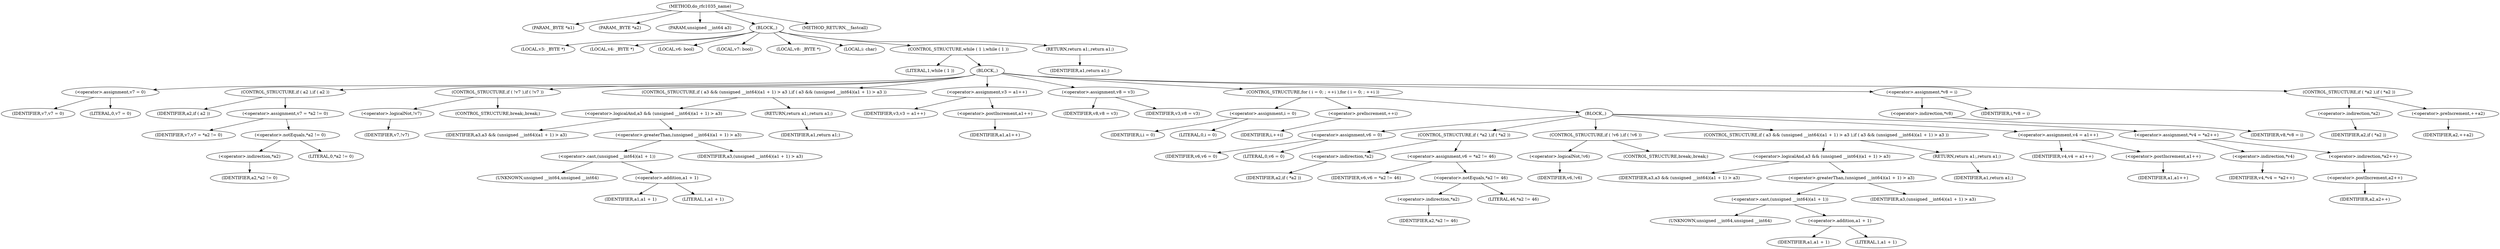 digraph do_rfc1035_name {  
"1000107" [label = "(METHOD,do_rfc1035_name)" ]
"1000108" [label = "(PARAM,_BYTE *a1)" ]
"1000109" [label = "(PARAM,_BYTE *a2)" ]
"1000110" [label = "(PARAM,unsigned __int64 a3)" ]
"1000111" [label = "(BLOCK,,)" ]
"1000112" [label = "(LOCAL,v3: _BYTE *)" ]
"1000113" [label = "(LOCAL,v4: _BYTE *)" ]
"1000114" [label = "(LOCAL,v6: bool)" ]
"1000115" [label = "(LOCAL,v7: bool)" ]
"1000116" [label = "(LOCAL,v8: _BYTE *)" ]
"1000117" [label = "(LOCAL,i: char)" ]
"1000118" [label = "(CONTROL_STRUCTURE,while ( 1 ),while ( 1 ))" ]
"1000119" [label = "(LITERAL,1,while ( 1 ))" ]
"1000120" [label = "(BLOCK,,)" ]
"1000121" [label = "(<operator>.assignment,v7 = 0)" ]
"1000122" [label = "(IDENTIFIER,v7,v7 = 0)" ]
"1000123" [label = "(LITERAL,0,v7 = 0)" ]
"1000124" [label = "(CONTROL_STRUCTURE,if ( a2 ),if ( a2 ))" ]
"1000125" [label = "(IDENTIFIER,a2,if ( a2 ))" ]
"1000126" [label = "(<operator>.assignment,v7 = *a2 != 0)" ]
"1000127" [label = "(IDENTIFIER,v7,v7 = *a2 != 0)" ]
"1000128" [label = "(<operator>.notEquals,*a2 != 0)" ]
"1000129" [label = "(<operator>.indirection,*a2)" ]
"1000130" [label = "(IDENTIFIER,a2,*a2 != 0)" ]
"1000131" [label = "(LITERAL,0,*a2 != 0)" ]
"1000132" [label = "(CONTROL_STRUCTURE,if ( !v7 ),if ( !v7 ))" ]
"1000133" [label = "(<operator>.logicalNot,!v7)" ]
"1000134" [label = "(IDENTIFIER,v7,!v7)" ]
"1000135" [label = "(CONTROL_STRUCTURE,break;,break;)" ]
"1000136" [label = "(CONTROL_STRUCTURE,if ( a3 && (unsigned __int64)(a1 + 1) > a3 ),if ( a3 && (unsigned __int64)(a1 + 1) > a3 ))" ]
"1000137" [label = "(<operator>.logicalAnd,a3 && (unsigned __int64)(a1 + 1) > a3)" ]
"1000138" [label = "(IDENTIFIER,a3,a3 && (unsigned __int64)(a1 + 1) > a3)" ]
"1000139" [label = "(<operator>.greaterThan,(unsigned __int64)(a1 + 1) > a3)" ]
"1000140" [label = "(<operator>.cast,(unsigned __int64)(a1 + 1))" ]
"1000141" [label = "(UNKNOWN,unsigned __int64,unsigned __int64)" ]
"1000142" [label = "(<operator>.addition,a1 + 1)" ]
"1000143" [label = "(IDENTIFIER,a1,a1 + 1)" ]
"1000144" [label = "(LITERAL,1,a1 + 1)" ]
"1000145" [label = "(IDENTIFIER,a3,(unsigned __int64)(a1 + 1) > a3)" ]
"1000146" [label = "(RETURN,return a1;,return a1;)" ]
"1000147" [label = "(IDENTIFIER,a1,return a1;)" ]
"1000148" [label = "(<operator>.assignment,v3 = a1++)" ]
"1000149" [label = "(IDENTIFIER,v3,v3 = a1++)" ]
"1000150" [label = "(<operator>.postIncrement,a1++)" ]
"1000151" [label = "(IDENTIFIER,a1,a1++)" ]
"1000152" [label = "(<operator>.assignment,v8 = v3)" ]
"1000153" [label = "(IDENTIFIER,v8,v8 = v3)" ]
"1000154" [label = "(IDENTIFIER,v3,v8 = v3)" ]
"1000155" [label = "(CONTROL_STRUCTURE,for ( i = 0; ; ++i ),for ( i = 0; ; ++i ))" ]
"1000156" [label = "(<operator>.assignment,i = 0)" ]
"1000157" [label = "(IDENTIFIER,i,i = 0)" ]
"1000158" [label = "(LITERAL,0,i = 0)" ]
"1000159" [label = "(<operator>.preIncrement,++i)" ]
"1000160" [label = "(IDENTIFIER,i,++i)" ]
"1000161" [label = "(BLOCK,,)" ]
"1000162" [label = "(<operator>.assignment,v6 = 0)" ]
"1000163" [label = "(IDENTIFIER,v6,v6 = 0)" ]
"1000164" [label = "(LITERAL,0,v6 = 0)" ]
"1000165" [label = "(CONTROL_STRUCTURE,if ( *a2 ),if ( *a2 ))" ]
"1000166" [label = "(<operator>.indirection,*a2)" ]
"1000167" [label = "(IDENTIFIER,a2,if ( *a2 ))" ]
"1000168" [label = "(<operator>.assignment,v6 = *a2 != 46)" ]
"1000169" [label = "(IDENTIFIER,v6,v6 = *a2 != 46)" ]
"1000170" [label = "(<operator>.notEquals,*a2 != 46)" ]
"1000171" [label = "(<operator>.indirection,*a2)" ]
"1000172" [label = "(IDENTIFIER,a2,*a2 != 46)" ]
"1000173" [label = "(LITERAL,46,*a2 != 46)" ]
"1000174" [label = "(CONTROL_STRUCTURE,if ( !v6 ),if ( !v6 ))" ]
"1000175" [label = "(<operator>.logicalNot,!v6)" ]
"1000176" [label = "(IDENTIFIER,v6,!v6)" ]
"1000177" [label = "(CONTROL_STRUCTURE,break;,break;)" ]
"1000178" [label = "(CONTROL_STRUCTURE,if ( a3 && (unsigned __int64)(a1 + 1) > a3 ),if ( a3 && (unsigned __int64)(a1 + 1) > a3 ))" ]
"1000179" [label = "(<operator>.logicalAnd,a3 && (unsigned __int64)(a1 + 1) > a3)" ]
"1000180" [label = "(IDENTIFIER,a3,a3 && (unsigned __int64)(a1 + 1) > a3)" ]
"1000181" [label = "(<operator>.greaterThan,(unsigned __int64)(a1 + 1) > a3)" ]
"1000182" [label = "(<operator>.cast,(unsigned __int64)(a1 + 1))" ]
"1000183" [label = "(UNKNOWN,unsigned __int64,unsigned __int64)" ]
"1000184" [label = "(<operator>.addition,a1 + 1)" ]
"1000185" [label = "(IDENTIFIER,a1,a1 + 1)" ]
"1000186" [label = "(LITERAL,1,a1 + 1)" ]
"1000187" [label = "(IDENTIFIER,a3,(unsigned __int64)(a1 + 1) > a3)" ]
"1000188" [label = "(RETURN,return a1;,return a1;)" ]
"1000189" [label = "(IDENTIFIER,a1,return a1;)" ]
"1000190" [label = "(<operator>.assignment,v4 = a1++)" ]
"1000191" [label = "(IDENTIFIER,v4,v4 = a1++)" ]
"1000192" [label = "(<operator>.postIncrement,a1++)" ]
"1000193" [label = "(IDENTIFIER,a1,a1++)" ]
"1000194" [label = "(<operator>.assignment,*v4 = *a2++)" ]
"1000195" [label = "(<operator>.indirection,*v4)" ]
"1000196" [label = "(IDENTIFIER,v4,*v4 = *a2++)" ]
"1000197" [label = "(<operator>.indirection,*a2++)" ]
"1000198" [label = "(<operator>.postIncrement,a2++)" ]
"1000199" [label = "(IDENTIFIER,a2,a2++)" ]
"1000200" [label = "(<operator>.assignment,*v8 = i)" ]
"1000201" [label = "(<operator>.indirection,*v8)" ]
"1000202" [label = "(IDENTIFIER,v8,*v8 = i)" ]
"1000203" [label = "(IDENTIFIER,i,*v8 = i)" ]
"1000204" [label = "(CONTROL_STRUCTURE,if ( *a2 ),if ( *a2 ))" ]
"1000205" [label = "(<operator>.indirection,*a2)" ]
"1000206" [label = "(IDENTIFIER,a2,if ( *a2 ))" ]
"1000207" [label = "(<operator>.preIncrement,++a2)" ]
"1000208" [label = "(IDENTIFIER,a2,++a2)" ]
"1000209" [label = "(RETURN,return a1;,return a1;)" ]
"1000210" [label = "(IDENTIFIER,a1,return a1;)" ]
"1000211" [label = "(METHOD_RETURN,__fastcall)" ]
  "1000107" -> "1000108" 
  "1000107" -> "1000109" 
  "1000107" -> "1000110" 
  "1000107" -> "1000111" 
  "1000107" -> "1000211" 
  "1000111" -> "1000112" 
  "1000111" -> "1000113" 
  "1000111" -> "1000114" 
  "1000111" -> "1000115" 
  "1000111" -> "1000116" 
  "1000111" -> "1000117" 
  "1000111" -> "1000118" 
  "1000111" -> "1000209" 
  "1000118" -> "1000119" 
  "1000118" -> "1000120" 
  "1000120" -> "1000121" 
  "1000120" -> "1000124" 
  "1000120" -> "1000132" 
  "1000120" -> "1000136" 
  "1000120" -> "1000148" 
  "1000120" -> "1000152" 
  "1000120" -> "1000155" 
  "1000120" -> "1000200" 
  "1000120" -> "1000204" 
  "1000121" -> "1000122" 
  "1000121" -> "1000123" 
  "1000124" -> "1000125" 
  "1000124" -> "1000126" 
  "1000126" -> "1000127" 
  "1000126" -> "1000128" 
  "1000128" -> "1000129" 
  "1000128" -> "1000131" 
  "1000129" -> "1000130" 
  "1000132" -> "1000133" 
  "1000132" -> "1000135" 
  "1000133" -> "1000134" 
  "1000136" -> "1000137" 
  "1000136" -> "1000146" 
  "1000137" -> "1000138" 
  "1000137" -> "1000139" 
  "1000139" -> "1000140" 
  "1000139" -> "1000145" 
  "1000140" -> "1000141" 
  "1000140" -> "1000142" 
  "1000142" -> "1000143" 
  "1000142" -> "1000144" 
  "1000146" -> "1000147" 
  "1000148" -> "1000149" 
  "1000148" -> "1000150" 
  "1000150" -> "1000151" 
  "1000152" -> "1000153" 
  "1000152" -> "1000154" 
  "1000155" -> "1000156" 
  "1000155" -> "1000159" 
  "1000155" -> "1000161" 
  "1000156" -> "1000157" 
  "1000156" -> "1000158" 
  "1000159" -> "1000160" 
  "1000161" -> "1000162" 
  "1000161" -> "1000165" 
  "1000161" -> "1000174" 
  "1000161" -> "1000178" 
  "1000161" -> "1000190" 
  "1000161" -> "1000194" 
  "1000162" -> "1000163" 
  "1000162" -> "1000164" 
  "1000165" -> "1000166" 
  "1000165" -> "1000168" 
  "1000166" -> "1000167" 
  "1000168" -> "1000169" 
  "1000168" -> "1000170" 
  "1000170" -> "1000171" 
  "1000170" -> "1000173" 
  "1000171" -> "1000172" 
  "1000174" -> "1000175" 
  "1000174" -> "1000177" 
  "1000175" -> "1000176" 
  "1000178" -> "1000179" 
  "1000178" -> "1000188" 
  "1000179" -> "1000180" 
  "1000179" -> "1000181" 
  "1000181" -> "1000182" 
  "1000181" -> "1000187" 
  "1000182" -> "1000183" 
  "1000182" -> "1000184" 
  "1000184" -> "1000185" 
  "1000184" -> "1000186" 
  "1000188" -> "1000189" 
  "1000190" -> "1000191" 
  "1000190" -> "1000192" 
  "1000192" -> "1000193" 
  "1000194" -> "1000195" 
  "1000194" -> "1000197" 
  "1000195" -> "1000196" 
  "1000197" -> "1000198" 
  "1000198" -> "1000199" 
  "1000200" -> "1000201" 
  "1000200" -> "1000203" 
  "1000201" -> "1000202" 
  "1000204" -> "1000205" 
  "1000204" -> "1000207" 
  "1000205" -> "1000206" 
  "1000207" -> "1000208" 
  "1000209" -> "1000210" 
}
